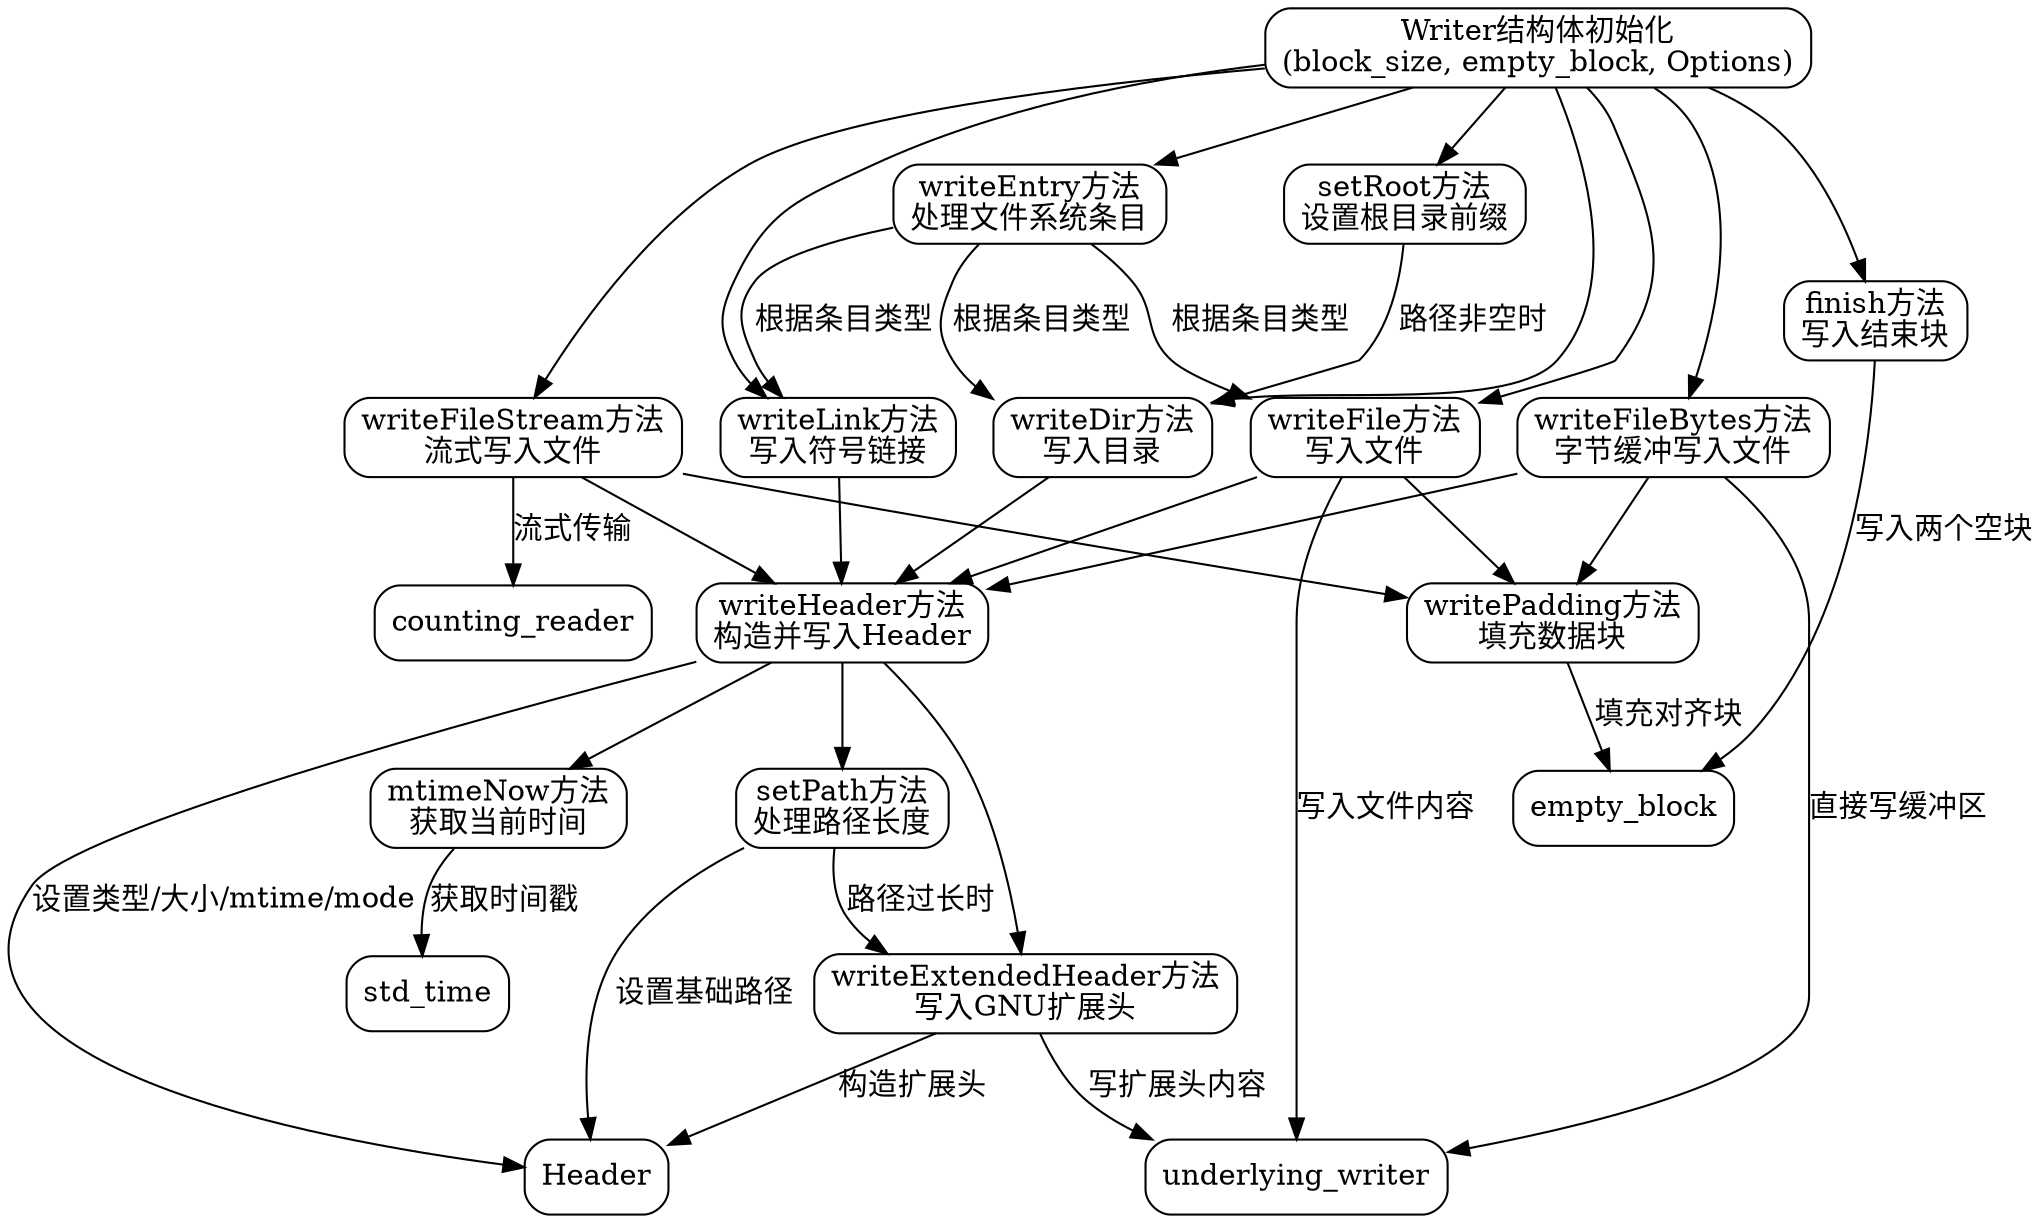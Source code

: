 
digraph TarWriterFlow {
    rankdir=TB;
    node [shape=rectangle, style=rounded];

    // 入口节点
    Writer [label="Writer结构体初始化\n(block_size, empty_block, Options)"];
    
    // 主要方法节点
    setRoot [label="setRoot方法\n设置根目录前缀"];
    writeDir [label="writeDir方法\n写入目录"];
    writeFile [label="writeFile方法\n写入文件"];
    writeFileStream [label="writeFileStream方法\n流式写入文件"];
    writeFileBytes [label="writeFileBytes方法\n字节缓冲写入文件"];
    writeLink [label="writeLink方法\n写入符号链接"];
    writeEntry [label="writeEntry方法\n处理文件系统条目"];
    finish [label="finish方法\n写入结束块"];

    // 内部函数节点
    writeHeader [label="writeHeader方法\n构造并写入Header"];
    setPath [label="setPath方法\n处理路径长度"];
    writeExtendedHeader [label="writeExtendedHeader方法\n写入GNU扩展头"];
    writePadding [label="writePadding方法\n填充数据块"];
    mtimeNow [label="mtimeNow方法\n获取当前时间"];

    // 结构关系
    Writer -> {setRoot writeDir writeFile writeFileStream writeFileBytes writeLink writeEntry finish};

    // 方法调用流程
    setRoot -> writeDir [label="路径非空时"];
    writeDir -> writeHeader;
    writeFile -> {writeHeader, writePadding};
    writeFileStream -> {writeHeader, writePadding};
    writeFileBytes -> {writeHeader, writePadding};
    writeLink -> writeHeader;
    writeEntry -> {writeDir, writeFile, writeLink} [label="根据条目类型"];
    
    // Header处理流程
    writeHeader -> {setPath, mtimeNow, writeExtendedHeader};
    setPath -> writeExtendedHeader [label="路径过长时"];
    writeHeader -> Header [label="设置类型/大小/mtime/mode"];

    // 数据写入流程
    writeFile -> underlying_writer [label="写入文件内容"];
    writeFileStream -> counting_reader [label="流式传输"];
    writeFileBytes -> underlying_writer [label="直接写缓冲区"];
    writeExtendedHeader -> underlying_writer [label="写扩展头内容"];
    writePadding -> empty_block [label="填充对齐块"];

    // 结束流程
    finish -> empty_block [label="写入两个空块"];

    // 内部工具方法
    mtimeNow -> std_time [label="获取时间戳"];
    setPath -> Header [label="设置基础路径"];
    writeExtendedHeader -> Header [label="构造扩展头"];
}
